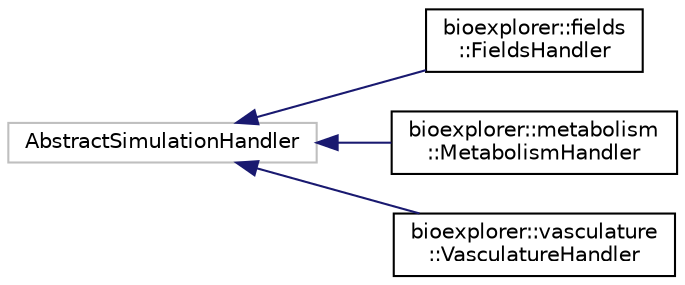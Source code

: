 digraph "Graphical Class Hierarchy"
{
 // LATEX_PDF_SIZE
  edge [fontname="Helvetica",fontsize="10",labelfontname="Helvetica",labelfontsize="10"];
  node [fontname="Helvetica",fontsize="10",shape=record];
  rankdir="LR";
  Node125 [label="AbstractSimulationHandler",height=0.2,width=0.4,color="grey75", fillcolor="white", style="filled",tooltip=" "];
  Node125 -> Node0 [dir="back",color="midnightblue",fontsize="10",style="solid",fontname="Helvetica"];
  Node0 [label="bioexplorer::fields\l::FieldsHandler",height=0.2,width=0.4,color="black", fillcolor="white", style="filled",URL="$d9/d6e/classbioexplorer_1_1fields_1_1FieldsHandler.html",tooltip="The FieldsHandler class handles electro-magnetic fields data structures."];
  Node125 -> Node127 [dir="back",color="midnightblue",fontsize="10",style="solid",fontname="Helvetica"];
  Node127 [label="bioexplorer::metabolism\l::MetabolismHandler",height=0.2,width=0.4,color="black", fillcolor="white", style="filled",URL="$d4/dc4/classbioexplorer_1_1metabolism_1_1MetabolismHandler.html",tooltip="The MetabolismHandler class handles metabolite concentrations."];
  Node125 -> Node128 [dir="back",color="midnightblue",fontsize="10",style="solid",fontname="Helvetica"];
  Node128 [label="bioexplorer::vasculature\l::VasculatureHandler",height=0.2,width=0.4,color="black", fillcolor="white", style="filled",URL="$d3/d3e/classbioexplorer_1_1vasculature_1_1VasculatureHandler.html",tooltip="The VasculatureHandler class handles the mapping of the vasculature simulation to the geometry."];
}
